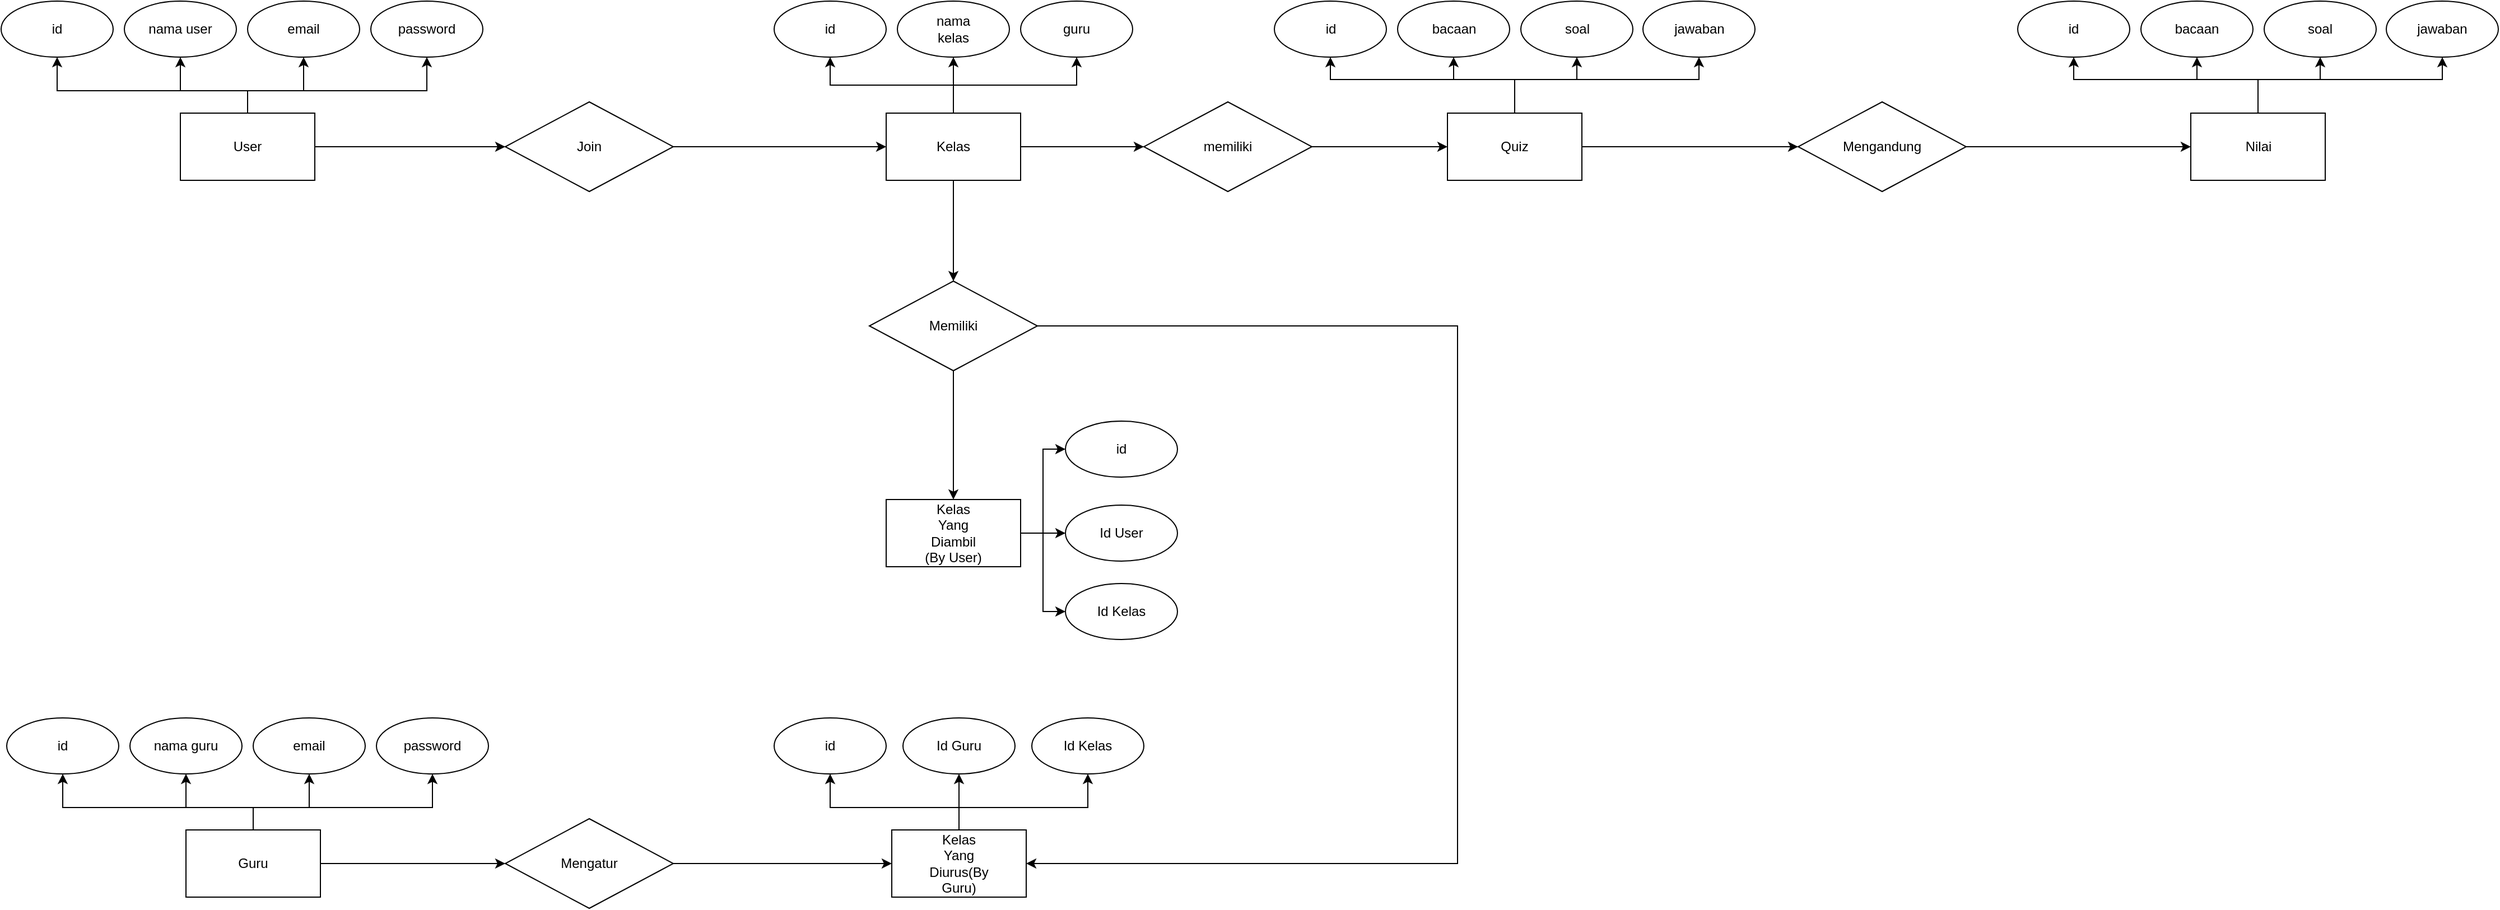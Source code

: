 <mxfile version="20.5.3" type="device"><diagram id="JKbDCPECyZjjtjdl4neM" name="Halaman-1"><mxGraphModel dx="2103" dy="1028" grid="1" gridSize="10" guides="1" tooltips="1" connect="1" arrows="1" fold="1" page="1" pageScale="1" pageWidth="827" pageHeight="1169" math="0" shadow="0"><root><mxCell id="0"/><mxCell id="1" parent="0"/><mxCell id="FK8o-7ZLP0up05JVtPhL-12" style="edgeStyle=orthogonalEdgeStyle;rounded=0;orthogonalLoop=1;jettySize=auto;html=1;entryX=0.5;entryY=1;entryDx=0;entryDy=0;" edge="1" parent="1" source="FK8o-7ZLP0up05JVtPhL-2" target="FK8o-7ZLP0up05JVtPhL-4"><mxGeometry relative="1" as="geometry"><Array as="points"><mxPoint x="270" y="110"/><mxPoint x="100" y="110"/></Array></mxGeometry></mxCell><mxCell id="FK8o-7ZLP0up05JVtPhL-13" style="edgeStyle=orthogonalEdgeStyle;rounded=0;orthogonalLoop=1;jettySize=auto;html=1;entryX=0.5;entryY=1;entryDx=0;entryDy=0;" edge="1" parent="1" source="FK8o-7ZLP0up05JVtPhL-2" target="FK8o-7ZLP0up05JVtPhL-6"><mxGeometry relative="1" as="geometry"><Array as="points"><mxPoint x="270" y="110"/><mxPoint x="210" y="110"/></Array></mxGeometry></mxCell><mxCell id="FK8o-7ZLP0up05JVtPhL-14" style="edgeStyle=orthogonalEdgeStyle;rounded=0;orthogonalLoop=1;jettySize=auto;html=1;entryX=0.5;entryY=1;entryDx=0;entryDy=0;" edge="1" parent="1" source="FK8o-7ZLP0up05JVtPhL-2" target="FK8o-7ZLP0up05JVtPhL-10"><mxGeometry relative="1" as="geometry"><Array as="points"><mxPoint x="270" y="110"/><mxPoint x="430" y="110"/></Array></mxGeometry></mxCell><mxCell id="FK8o-7ZLP0up05JVtPhL-15" style="edgeStyle=orthogonalEdgeStyle;rounded=0;orthogonalLoop=1;jettySize=auto;html=1;entryX=0.5;entryY=1;entryDx=0;entryDy=0;" edge="1" parent="1" source="FK8o-7ZLP0up05JVtPhL-2" target="FK8o-7ZLP0up05JVtPhL-8"><mxGeometry relative="1" as="geometry"><Array as="points"><mxPoint x="270" y="110"/><mxPoint x="320" y="110"/></Array></mxGeometry></mxCell><mxCell id="FK8o-7ZLP0up05JVtPhL-34" style="edgeStyle=orthogonalEdgeStyle;rounded=0;orthogonalLoop=1;jettySize=auto;html=1;entryX=0;entryY=0.5;entryDx=0;entryDy=0;" edge="1" parent="1" source="FK8o-7ZLP0up05JVtPhL-2" target="FK8o-7ZLP0up05JVtPhL-33"><mxGeometry relative="1" as="geometry"/></mxCell><mxCell id="FK8o-7ZLP0up05JVtPhL-2" value="" style="rounded=0;whiteSpace=wrap;html=1;" vertex="1" parent="1"><mxGeometry x="210" y="130" width="120" height="60" as="geometry"/></mxCell><mxCell id="FK8o-7ZLP0up05JVtPhL-3" value="User" style="text;html=1;strokeColor=none;fillColor=none;align=center;verticalAlign=middle;whiteSpace=wrap;rounded=0;" vertex="1" parent="1"><mxGeometry x="240" y="145" width="60" height="30" as="geometry"/></mxCell><mxCell id="FK8o-7ZLP0up05JVtPhL-4" value="" style="ellipse;whiteSpace=wrap;html=1;" vertex="1" parent="1"><mxGeometry x="50" y="30" width="100" height="50" as="geometry"/></mxCell><mxCell id="FK8o-7ZLP0up05JVtPhL-5" value="id" style="text;html=1;strokeColor=none;fillColor=none;align=center;verticalAlign=middle;whiteSpace=wrap;rounded=0;" vertex="1" parent="1"><mxGeometry x="70" y="40" width="60" height="30" as="geometry"/></mxCell><mxCell id="FK8o-7ZLP0up05JVtPhL-6" value="" style="ellipse;whiteSpace=wrap;html=1;" vertex="1" parent="1"><mxGeometry x="160" y="30" width="100" height="50" as="geometry"/></mxCell><mxCell id="FK8o-7ZLP0up05JVtPhL-7" value="nama user" style="text;html=1;strokeColor=none;fillColor=none;align=center;verticalAlign=middle;whiteSpace=wrap;rounded=0;" vertex="1" parent="1"><mxGeometry x="180" y="40" width="60" height="30" as="geometry"/></mxCell><mxCell id="FK8o-7ZLP0up05JVtPhL-8" value="" style="ellipse;whiteSpace=wrap;html=1;" vertex="1" parent="1"><mxGeometry x="270" y="30" width="100" height="50" as="geometry"/></mxCell><mxCell id="FK8o-7ZLP0up05JVtPhL-9" value="email" style="text;html=1;strokeColor=none;fillColor=none;align=center;verticalAlign=middle;whiteSpace=wrap;rounded=0;" vertex="1" parent="1"><mxGeometry x="290" y="40" width="60" height="30" as="geometry"/></mxCell><mxCell id="FK8o-7ZLP0up05JVtPhL-10" value="" style="ellipse;whiteSpace=wrap;html=1;" vertex="1" parent="1"><mxGeometry x="380" y="30" width="100" height="50" as="geometry"/></mxCell><mxCell id="FK8o-7ZLP0up05JVtPhL-11" value="password" style="text;html=1;strokeColor=none;fillColor=none;align=center;verticalAlign=middle;whiteSpace=wrap;rounded=0;" vertex="1" parent="1"><mxGeometry x="400" y="40" width="60" height="30" as="geometry"/></mxCell><mxCell id="FK8o-7ZLP0up05JVtPhL-30" style="edgeStyle=orthogonalEdgeStyle;rounded=0;orthogonalLoop=1;jettySize=auto;html=1;entryX=0.5;entryY=1;entryDx=0;entryDy=0;" edge="1" parent="1" source="FK8o-7ZLP0up05JVtPhL-20" target="FK8o-7ZLP0up05JVtPhL-22"><mxGeometry relative="1" as="geometry"/></mxCell><mxCell id="FK8o-7ZLP0up05JVtPhL-31" style="edgeStyle=orthogonalEdgeStyle;rounded=0;orthogonalLoop=1;jettySize=auto;html=1;entryX=0.5;entryY=1;entryDx=0;entryDy=0;" edge="1" parent="1" source="FK8o-7ZLP0up05JVtPhL-20" target="FK8o-7ZLP0up05JVtPhL-26"><mxGeometry relative="1" as="geometry"/></mxCell><mxCell id="FK8o-7ZLP0up05JVtPhL-32" style="edgeStyle=orthogonalEdgeStyle;rounded=0;orthogonalLoop=1;jettySize=auto;html=1;entryX=0.5;entryY=1;entryDx=0;entryDy=0;" edge="1" parent="1" source="FK8o-7ZLP0up05JVtPhL-20" target="FK8o-7ZLP0up05JVtPhL-24"><mxGeometry relative="1" as="geometry"/></mxCell><mxCell id="FK8o-7ZLP0up05JVtPhL-50" style="edgeStyle=orthogonalEdgeStyle;rounded=0;orthogonalLoop=1;jettySize=auto;html=1;entryX=0;entryY=0.5;entryDx=0;entryDy=0;" edge="1" parent="1" source="FK8o-7ZLP0up05JVtPhL-20" target="FK8o-7ZLP0up05JVtPhL-48"><mxGeometry relative="1" as="geometry"/></mxCell><mxCell id="FK8o-7ZLP0up05JVtPhL-131" style="edgeStyle=orthogonalEdgeStyle;rounded=0;orthogonalLoop=1;jettySize=auto;html=1;entryX=0.5;entryY=0;entryDx=0;entryDy=0;" edge="1" parent="1" source="FK8o-7ZLP0up05JVtPhL-20" target="FK8o-7ZLP0up05JVtPhL-129"><mxGeometry relative="1" as="geometry"/></mxCell><mxCell id="FK8o-7ZLP0up05JVtPhL-20" value="" style="rounded=0;whiteSpace=wrap;html=1;" vertex="1" parent="1"><mxGeometry x="840" y="130" width="120" height="60" as="geometry"/></mxCell><mxCell id="FK8o-7ZLP0up05JVtPhL-21" value="Kelas" style="text;html=1;strokeColor=none;fillColor=none;align=center;verticalAlign=middle;whiteSpace=wrap;rounded=0;" vertex="1" parent="1"><mxGeometry x="870" y="145" width="60" height="30" as="geometry"/></mxCell><mxCell id="FK8o-7ZLP0up05JVtPhL-22" value="" style="ellipse;whiteSpace=wrap;html=1;" vertex="1" parent="1"><mxGeometry x="740" y="30" width="100" height="50" as="geometry"/></mxCell><mxCell id="FK8o-7ZLP0up05JVtPhL-23" value="id" style="text;html=1;strokeColor=none;fillColor=none;align=center;verticalAlign=middle;whiteSpace=wrap;rounded=0;" vertex="1" parent="1"><mxGeometry x="760" y="40" width="60" height="30" as="geometry"/></mxCell><mxCell id="FK8o-7ZLP0up05JVtPhL-24" value="" style="ellipse;whiteSpace=wrap;html=1;" vertex="1" parent="1"><mxGeometry x="850" y="30" width="100" height="50" as="geometry"/></mxCell><mxCell id="FK8o-7ZLP0up05JVtPhL-25" value="nama kelas" style="text;html=1;strokeColor=none;fillColor=none;align=center;verticalAlign=middle;whiteSpace=wrap;rounded=0;" vertex="1" parent="1"><mxGeometry x="870" y="40" width="60" height="30" as="geometry"/></mxCell><mxCell id="FK8o-7ZLP0up05JVtPhL-26" value="" style="ellipse;whiteSpace=wrap;html=1;" vertex="1" parent="1"><mxGeometry x="960" y="30" width="100" height="50" as="geometry"/></mxCell><mxCell id="FK8o-7ZLP0up05JVtPhL-27" value="guru" style="text;html=1;strokeColor=none;fillColor=none;align=center;verticalAlign=middle;whiteSpace=wrap;rounded=0;" vertex="1" parent="1"><mxGeometry x="980" y="40" width="60" height="30" as="geometry"/></mxCell><mxCell id="FK8o-7ZLP0up05JVtPhL-35" style="edgeStyle=orthogonalEdgeStyle;rounded=0;orthogonalLoop=1;jettySize=auto;html=1;entryX=0;entryY=0.5;entryDx=0;entryDy=0;" edge="1" parent="1" source="FK8o-7ZLP0up05JVtPhL-33" target="FK8o-7ZLP0up05JVtPhL-20"><mxGeometry relative="1" as="geometry"/></mxCell><mxCell id="FK8o-7ZLP0up05JVtPhL-33" value="" style="rhombus;whiteSpace=wrap;html=1;" vertex="1" parent="1"><mxGeometry x="500" y="120" width="150" height="80" as="geometry"/></mxCell><mxCell id="FK8o-7ZLP0up05JVtPhL-36" value="Join" style="text;html=1;strokeColor=none;fillColor=none;align=center;verticalAlign=middle;whiteSpace=wrap;rounded=0;" vertex="1" parent="1"><mxGeometry x="545" y="145" width="60" height="30" as="geometry"/></mxCell><mxCell id="FK8o-7ZLP0up05JVtPhL-56" style="edgeStyle=orthogonalEdgeStyle;rounded=0;orthogonalLoop=1;jettySize=auto;html=1;entryX=0.5;entryY=1;entryDx=0;entryDy=0;" edge="1" parent="1" source="FK8o-7ZLP0up05JVtPhL-40" target="FK8o-7ZLP0up05JVtPhL-42"><mxGeometry relative="1" as="geometry"><Array as="points"><mxPoint x="1401" y="100"/><mxPoint x="1237" y="100"/></Array></mxGeometry></mxCell><mxCell id="FK8o-7ZLP0up05JVtPhL-57" style="edgeStyle=orthogonalEdgeStyle;rounded=0;orthogonalLoop=1;jettySize=auto;html=1;entryX=0.5;entryY=1;entryDx=0;entryDy=0;" edge="1" parent="1" source="FK8o-7ZLP0up05JVtPhL-40" target="FK8o-7ZLP0up05JVtPhL-52"><mxGeometry relative="1" as="geometry"><Array as="points"><mxPoint x="1401" y="100"/><mxPoint x="1565" y="100"/></Array></mxGeometry></mxCell><mxCell id="FK8o-7ZLP0up05JVtPhL-58" style="edgeStyle=orthogonalEdgeStyle;rounded=0;orthogonalLoop=1;jettySize=auto;html=1;entryX=0.5;entryY=1;entryDx=0;entryDy=0;" edge="1" parent="1" source="FK8o-7ZLP0up05JVtPhL-40" target="FK8o-7ZLP0up05JVtPhL-44"><mxGeometry relative="1" as="geometry"><Array as="points"><mxPoint x="1401" y="100"/><mxPoint x="1347" y="100"/></Array></mxGeometry></mxCell><mxCell id="FK8o-7ZLP0up05JVtPhL-59" style="edgeStyle=orthogonalEdgeStyle;rounded=0;orthogonalLoop=1;jettySize=auto;html=1;entryX=0.5;entryY=1;entryDx=0;entryDy=0;" edge="1" parent="1" source="FK8o-7ZLP0up05JVtPhL-40" target="FK8o-7ZLP0up05JVtPhL-46"><mxGeometry relative="1" as="geometry"><Array as="points"><mxPoint x="1401" y="100"/><mxPoint x="1457" y="100"/></Array></mxGeometry></mxCell><mxCell id="FK8o-7ZLP0up05JVtPhL-89" style="edgeStyle=orthogonalEdgeStyle;rounded=0;orthogonalLoop=1;jettySize=auto;html=1;entryX=0;entryY=0.5;entryDx=0;entryDy=0;" edge="1" parent="1" source="FK8o-7ZLP0up05JVtPhL-40" target="FK8o-7ZLP0up05JVtPhL-83"><mxGeometry relative="1" as="geometry"/></mxCell><mxCell id="FK8o-7ZLP0up05JVtPhL-40" value="" style="rounded=0;whiteSpace=wrap;html=1;" vertex="1" parent="1"><mxGeometry x="1341" y="130" width="120" height="60" as="geometry"/></mxCell><mxCell id="FK8o-7ZLP0up05JVtPhL-41" value="Quiz" style="text;html=1;strokeColor=none;fillColor=none;align=center;verticalAlign=middle;whiteSpace=wrap;rounded=0;" vertex="1" parent="1"><mxGeometry x="1371" y="145" width="60" height="30" as="geometry"/></mxCell><mxCell id="FK8o-7ZLP0up05JVtPhL-42" value="" style="ellipse;whiteSpace=wrap;html=1;" vertex="1" parent="1"><mxGeometry x="1186.5" y="30" width="100" height="50" as="geometry"/></mxCell><mxCell id="FK8o-7ZLP0up05JVtPhL-43" value="id" style="text;html=1;strokeColor=none;fillColor=none;align=center;verticalAlign=middle;whiteSpace=wrap;rounded=0;" vertex="1" parent="1"><mxGeometry x="1206.5" y="40" width="60" height="30" as="geometry"/></mxCell><mxCell id="FK8o-7ZLP0up05JVtPhL-44" value="" style="ellipse;whiteSpace=wrap;html=1;" vertex="1" parent="1"><mxGeometry x="1296.5" y="30" width="100" height="50" as="geometry"/></mxCell><mxCell id="FK8o-7ZLP0up05JVtPhL-45" value="bacaan" style="text;html=1;strokeColor=none;fillColor=none;align=center;verticalAlign=middle;whiteSpace=wrap;rounded=0;" vertex="1" parent="1"><mxGeometry x="1316.5" y="40" width="60" height="30" as="geometry"/></mxCell><mxCell id="FK8o-7ZLP0up05JVtPhL-46" value="" style="ellipse;whiteSpace=wrap;html=1;" vertex="1" parent="1"><mxGeometry x="1406.5" y="30" width="100" height="50" as="geometry"/></mxCell><mxCell id="FK8o-7ZLP0up05JVtPhL-47" value="soal" style="text;html=1;strokeColor=none;fillColor=none;align=center;verticalAlign=middle;whiteSpace=wrap;rounded=0;" vertex="1" parent="1"><mxGeometry x="1426.5" y="40" width="60" height="30" as="geometry"/></mxCell><mxCell id="FK8o-7ZLP0up05JVtPhL-51" style="edgeStyle=orthogonalEdgeStyle;rounded=0;orthogonalLoop=1;jettySize=auto;html=1;entryX=0;entryY=0.5;entryDx=0;entryDy=0;" edge="1" parent="1" source="FK8o-7ZLP0up05JVtPhL-48" target="FK8o-7ZLP0up05JVtPhL-40"><mxGeometry relative="1" as="geometry"/></mxCell><mxCell id="FK8o-7ZLP0up05JVtPhL-48" value="" style="rhombus;whiteSpace=wrap;html=1;" vertex="1" parent="1"><mxGeometry x="1070" y="120" width="150" height="80" as="geometry"/></mxCell><mxCell id="FK8o-7ZLP0up05JVtPhL-49" value="memiliki" style="text;html=1;strokeColor=none;fillColor=none;align=center;verticalAlign=middle;whiteSpace=wrap;rounded=0;" vertex="1" parent="1"><mxGeometry x="1115" y="145" width="60" height="30" as="geometry"/></mxCell><mxCell id="FK8o-7ZLP0up05JVtPhL-52" value="" style="ellipse;whiteSpace=wrap;html=1;" vertex="1" parent="1"><mxGeometry x="1515.5" y="30" width="100" height="50" as="geometry"/></mxCell><mxCell id="FK8o-7ZLP0up05JVtPhL-53" value="jawaban" style="text;html=1;strokeColor=none;fillColor=none;align=center;verticalAlign=middle;whiteSpace=wrap;rounded=0;" vertex="1" parent="1"><mxGeometry x="1535.5" y="40" width="60" height="30" as="geometry"/></mxCell><mxCell id="FK8o-7ZLP0up05JVtPhL-91" style="edgeStyle=orthogonalEdgeStyle;rounded=0;orthogonalLoop=1;jettySize=auto;html=1;entryX=0.5;entryY=1;entryDx=0;entryDy=0;" edge="1" parent="1" source="FK8o-7ZLP0up05JVtPhL-64" target="FK8o-7ZLP0up05JVtPhL-66"><mxGeometry relative="1" as="geometry"><Array as="points"><mxPoint x="2065" y="100"/><mxPoint x="1900" y="100"/></Array></mxGeometry></mxCell><mxCell id="FK8o-7ZLP0up05JVtPhL-92" style="edgeStyle=orthogonalEdgeStyle;rounded=0;orthogonalLoop=1;jettySize=auto;html=1;entryX=0.5;entryY=1;entryDx=0;entryDy=0;" edge="1" parent="1" source="FK8o-7ZLP0up05JVtPhL-64" target="FK8o-7ZLP0up05JVtPhL-73"><mxGeometry relative="1" as="geometry"><Array as="points"><mxPoint x="2065" y="100"/><mxPoint x="2229" y="100"/></Array></mxGeometry></mxCell><mxCell id="FK8o-7ZLP0up05JVtPhL-93" style="edgeStyle=orthogonalEdgeStyle;rounded=0;orthogonalLoop=1;jettySize=auto;html=1;entryX=0.5;entryY=1;entryDx=0;entryDy=0;" edge="1" parent="1" source="FK8o-7ZLP0up05JVtPhL-64" target="FK8o-7ZLP0up05JVtPhL-68"><mxGeometry relative="1" as="geometry"><Array as="points"><mxPoint x="2065" y="100"/><mxPoint x="2010" y="100"/></Array></mxGeometry></mxCell><mxCell id="FK8o-7ZLP0up05JVtPhL-94" style="edgeStyle=orthogonalEdgeStyle;rounded=0;orthogonalLoop=1;jettySize=auto;html=1;entryX=0.5;entryY=1;entryDx=0;entryDy=0;" edge="1" parent="1" source="FK8o-7ZLP0up05JVtPhL-64" target="FK8o-7ZLP0up05JVtPhL-70"><mxGeometry relative="1" as="geometry"><Array as="points"><mxPoint x="2065" y="100"/><mxPoint x="2120" y="100"/></Array></mxGeometry></mxCell><mxCell id="FK8o-7ZLP0up05JVtPhL-64" value="" style="rounded=0;whiteSpace=wrap;html=1;" vertex="1" parent="1"><mxGeometry x="2004.5" y="130" width="120" height="60" as="geometry"/></mxCell><mxCell id="FK8o-7ZLP0up05JVtPhL-65" value="Nilai" style="text;html=1;strokeColor=none;fillColor=none;align=center;verticalAlign=middle;whiteSpace=wrap;rounded=0;" vertex="1" parent="1"><mxGeometry x="2034.5" y="145" width="60" height="30" as="geometry"/></mxCell><mxCell id="FK8o-7ZLP0up05JVtPhL-66" value="" style="ellipse;whiteSpace=wrap;html=1;" vertex="1" parent="1"><mxGeometry x="1850" y="30" width="100" height="50" as="geometry"/></mxCell><mxCell id="FK8o-7ZLP0up05JVtPhL-67" value="id" style="text;html=1;strokeColor=none;fillColor=none;align=center;verticalAlign=middle;whiteSpace=wrap;rounded=0;" vertex="1" parent="1"><mxGeometry x="1870" y="40" width="60" height="30" as="geometry"/></mxCell><mxCell id="FK8o-7ZLP0up05JVtPhL-68" value="" style="ellipse;whiteSpace=wrap;html=1;" vertex="1" parent="1"><mxGeometry x="1960" y="30" width="100" height="50" as="geometry"/></mxCell><mxCell id="FK8o-7ZLP0up05JVtPhL-69" value="bacaan" style="text;html=1;strokeColor=none;fillColor=none;align=center;verticalAlign=middle;whiteSpace=wrap;rounded=0;" vertex="1" parent="1"><mxGeometry x="1980" y="40" width="60" height="30" as="geometry"/></mxCell><mxCell id="FK8o-7ZLP0up05JVtPhL-70" value="" style="ellipse;whiteSpace=wrap;html=1;" vertex="1" parent="1"><mxGeometry x="2070" y="30" width="100" height="50" as="geometry"/></mxCell><mxCell id="FK8o-7ZLP0up05JVtPhL-71" value="soal" style="text;html=1;strokeColor=none;fillColor=none;align=center;verticalAlign=middle;whiteSpace=wrap;rounded=0;" vertex="1" parent="1"><mxGeometry x="2090" y="40" width="60" height="30" as="geometry"/></mxCell><mxCell id="FK8o-7ZLP0up05JVtPhL-73" value="" style="ellipse;whiteSpace=wrap;html=1;" vertex="1" parent="1"><mxGeometry x="2179" y="30" width="100" height="50" as="geometry"/></mxCell><mxCell id="FK8o-7ZLP0up05JVtPhL-74" value="jawaban" style="text;html=1;strokeColor=none;fillColor=none;align=center;verticalAlign=middle;whiteSpace=wrap;rounded=0;" vertex="1" parent="1"><mxGeometry x="2199" y="40" width="60" height="30" as="geometry"/></mxCell><mxCell id="FK8o-7ZLP0up05JVtPhL-90" style="edgeStyle=orthogonalEdgeStyle;rounded=0;orthogonalLoop=1;jettySize=auto;html=1;entryX=0;entryY=0.5;entryDx=0;entryDy=0;" edge="1" parent="1" source="FK8o-7ZLP0up05JVtPhL-83" target="FK8o-7ZLP0up05JVtPhL-64"><mxGeometry relative="1" as="geometry"/></mxCell><mxCell id="FK8o-7ZLP0up05JVtPhL-83" value="" style="rhombus;whiteSpace=wrap;html=1;" vertex="1" parent="1"><mxGeometry x="1654" y="120" width="150" height="80" as="geometry"/></mxCell><mxCell id="FK8o-7ZLP0up05JVtPhL-84" value="Mengandung" style="text;html=1;strokeColor=none;fillColor=none;align=center;verticalAlign=middle;whiteSpace=wrap;rounded=0;" vertex="1" parent="1"><mxGeometry x="1699" y="145" width="60" height="30" as="geometry"/></mxCell><mxCell id="FK8o-7ZLP0up05JVtPhL-95" style="edgeStyle=orthogonalEdgeStyle;rounded=0;orthogonalLoop=1;jettySize=auto;html=1;entryX=0.5;entryY=1;entryDx=0;entryDy=0;" edge="1" parent="1" source="FK8o-7ZLP0up05JVtPhL-99" target="FK8o-7ZLP0up05JVtPhL-101"><mxGeometry relative="1" as="geometry"><Array as="points"><mxPoint x="275" y="750"/><mxPoint x="105" y="750"/></Array></mxGeometry></mxCell><mxCell id="FK8o-7ZLP0up05JVtPhL-96" style="edgeStyle=orthogonalEdgeStyle;rounded=0;orthogonalLoop=1;jettySize=auto;html=1;entryX=0.5;entryY=1;entryDx=0;entryDy=0;" edge="1" parent="1" source="FK8o-7ZLP0up05JVtPhL-99" target="FK8o-7ZLP0up05JVtPhL-103"><mxGeometry relative="1" as="geometry"><Array as="points"><mxPoint x="275" y="750"/><mxPoint x="215" y="750"/></Array></mxGeometry></mxCell><mxCell id="FK8o-7ZLP0up05JVtPhL-97" style="edgeStyle=orthogonalEdgeStyle;rounded=0;orthogonalLoop=1;jettySize=auto;html=1;entryX=0.5;entryY=1;entryDx=0;entryDy=0;" edge="1" parent="1" source="FK8o-7ZLP0up05JVtPhL-99" target="FK8o-7ZLP0up05JVtPhL-107"><mxGeometry relative="1" as="geometry"><Array as="points"><mxPoint x="275" y="750"/><mxPoint x="435" y="750"/></Array></mxGeometry></mxCell><mxCell id="FK8o-7ZLP0up05JVtPhL-98" style="edgeStyle=orthogonalEdgeStyle;rounded=0;orthogonalLoop=1;jettySize=auto;html=1;entryX=0.5;entryY=1;entryDx=0;entryDy=0;" edge="1" parent="1" source="FK8o-7ZLP0up05JVtPhL-99" target="FK8o-7ZLP0up05JVtPhL-105"><mxGeometry relative="1" as="geometry"><Array as="points"><mxPoint x="275" y="750"/><mxPoint x="325" y="750"/></Array></mxGeometry></mxCell><mxCell id="FK8o-7ZLP0up05JVtPhL-154" style="edgeStyle=orthogonalEdgeStyle;rounded=0;orthogonalLoop=1;jettySize=auto;html=1;entryX=0;entryY=0.5;entryDx=0;entryDy=0;" edge="1" parent="1" source="FK8o-7ZLP0up05JVtPhL-99" target="FK8o-7ZLP0up05JVtPhL-152"><mxGeometry relative="1" as="geometry"/></mxCell><mxCell id="FK8o-7ZLP0up05JVtPhL-99" value="" style="rounded=0;whiteSpace=wrap;html=1;" vertex="1" parent="1"><mxGeometry x="215" y="770" width="120" height="60" as="geometry"/></mxCell><mxCell id="FK8o-7ZLP0up05JVtPhL-100" value="Guru" style="text;html=1;strokeColor=none;fillColor=none;align=center;verticalAlign=middle;whiteSpace=wrap;rounded=0;" vertex="1" parent="1"><mxGeometry x="245" y="785" width="60" height="30" as="geometry"/></mxCell><mxCell id="FK8o-7ZLP0up05JVtPhL-101" value="" style="ellipse;whiteSpace=wrap;html=1;" vertex="1" parent="1"><mxGeometry x="55" y="670" width="100" height="50" as="geometry"/></mxCell><mxCell id="FK8o-7ZLP0up05JVtPhL-102" value="id" style="text;html=1;strokeColor=none;fillColor=none;align=center;verticalAlign=middle;whiteSpace=wrap;rounded=0;" vertex="1" parent="1"><mxGeometry x="75" y="680" width="60" height="30" as="geometry"/></mxCell><mxCell id="FK8o-7ZLP0up05JVtPhL-103" value="" style="ellipse;whiteSpace=wrap;html=1;" vertex="1" parent="1"><mxGeometry x="165" y="670" width="100" height="50" as="geometry"/></mxCell><mxCell id="FK8o-7ZLP0up05JVtPhL-104" value="nama guru" style="text;html=1;strokeColor=none;fillColor=none;align=center;verticalAlign=middle;whiteSpace=wrap;rounded=0;" vertex="1" parent="1"><mxGeometry x="185" y="680" width="60" height="30" as="geometry"/></mxCell><mxCell id="FK8o-7ZLP0up05JVtPhL-105" value="" style="ellipse;whiteSpace=wrap;html=1;" vertex="1" parent="1"><mxGeometry x="275" y="670" width="100" height="50" as="geometry"/></mxCell><mxCell id="FK8o-7ZLP0up05JVtPhL-106" value="email" style="text;html=1;strokeColor=none;fillColor=none;align=center;verticalAlign=middle;whiteSpace=wrap;rounded=0;" vertex="1" parent="1"><mxGeometry x="295" y="680" width="60" height="30" as="geometry"/></mxCell><mxCell id="FK8o-7ZLP0up05JVtPhL-107" value="" style="ellipse;whiteSpace=wrap;html=1;" vertex="1" parent="1"><mxGeometry x="385" y="670" width="100" height="50" as="geometry"/></mxCell><mxCell id="FK8o-7ZLP0up05JVtPhL-108" value="password" style="text;html=1;strokeColor=none;fillColor=none;align=center;verticalAlign=middle;whiteSpace=wrap;rounded=0;" vertex="1" parent="1"><mxGeometry x="405" y="680" width="60" height="30" as="geometry"/></mxCell><mxCell id="FK8o-7ZLP0up05JVtPhL-126" style="edgeStyle=orthogonalEdgeStyle;rounded=0;orthogonalLoop=1;jettySize=auto;html=1;entryX=0;entryY=0.5;entryDx=0;entryDy=0;" edge="1" parent="1" source="FK8o-7ZLP0up05JVtPhL-113" target="FK8o-7ZLP0up05JVtPhL-115"><mxGeometry relative="1" as="geometry"><Array as="points"><mxPoint x="980" y="505"/><mxPoint x="980" y="430"/></Array></mxGeometry></mxCell><mxCell id="FK8o-7ZLP0up05JVtPhL-127" style="edgeStyle=orthogonalEdgeStyle;rounded=0;orthogonalLoop=1;jettySize=auto;html=1;entryX=0;entryY=0.5;entryDx=0;entryDy=0;" edge="1" parent="1" source="FK8o-7ZLP0up05JVtPhL-113" target="FK8o-7ZLP0up05JVtPhL-117"><mxGeometry relative="1" as="geometry"/></mxCell><mxCell id="FK8o-7ZLP0up05JVtPhL-128" style="edgeStyle=orthogonalEdgeStyle;rounded=0;orthogonalLoop=1;jettySize=auto;html=1;entryX=0;entryY=0.5;entryDx=0;entryDy=0;" edge="1" parent="1" source="FK8o-7ZLP0up05JVtPhL-113" target="FK8o-7ZLP0up05JVtPhL-119"><mxGeometry relative="1" as="geometry"><Array as="points"><mxPoint x="980" y="505"/><mxPoint x="980" y="575"/></Array></mxGeometry></mxCell><mxCell id="FK8o-7ZLP0up05JVtPhL-113" value="" style="rounded=0;whiteSpace=wrap;html=1;" vertex="1" parent="1"><mxGeometry x="840" y="475" width="120" height="60" as="geometry"/></mxCell><mxCell id="FK8o-7ZLP0up05JVtPhL-114" value="Kelas Yang Diambil (By User)" style="text;html=1;strokeColor=none;fillColor=none;align=center;verticalAlign=middle;whiteSpace=wrap;rounded=0;" vertex="1" parent="1"><mxGeometry x="870" y="490" width="60" height="30" as="geometry"/></mxCell><mxCell id="FK8o-7ZLP0up05JVtPhL-115" value="" style="ellipse;whiteSpace=wrap;html=1;" vertex="1" parent="1"><mxGeometry x="1000" y="405" width="100" height="50" as="geometry"/></mxCell><mxCell id="FK8o-7ZLP0up05JVtPhL-116" value="id" style="text;html=1;strokeColor=none;fillColor=none;align=center;verticalAlign=middle;whiteSpace=wrap;rounded=0;" vertex="1" parent="1"><mxGeometry x="1020" y="415" width="60" height="30" as="geometry"/></mxCell><mxCell id="FK8o-7ZLP0up05JVtPhL-117" value="" style="ellipse;whiteSpace=wrap;html=1;" vertex="1" parent="1"><mxGeometry x="1000" y="480" width="100" height="50" as="geometry"/></mxCell><mxCell id="FK8o-7ZLP0up05JVtPhL-118" value="Id User" style="text;html=1;strokeColor=none;fillColor=none;align=center;verticalAlign=middle;whiteSpace=wrap;rounded=0;" vertex="1" parent="1"><mxGeometry x="1020" y="490" width="60" height="30" as="geometry"/></mxCell><mxCell id="FK8o-7ZLP0up05JVtPhL-119" value="" style="ellipse;whiteSpace=wrap;html=1;" vertex="1" parent="1"><mxGeometry x="1000" y="550" width="100" height="50" as="geometry"/></mxCell><mxCell id="FK8o-7ZLP0up05JVtPhL-120" value="Id Kelas" style="text;html=1;strokeColor=none;fillColor=none;align=center;verticalAlign=middle;whiteSpace=wrap;rounded=0;" vertex="1" parent="1"><mxGeometry x="1020" y="560" width="60" height="30" as="geometry"/></mxCell><mxCell id="FK8o-7ZLP0up05JVtPhL-132" style="edgeStyle=orthogonalEdgeStyle;rounded=0;orthogonalLoop=1;jettySize=auto;html=1;entryX=0.5;entryY=0;entryDx=0;entryDy=0;" edge="1" parent="1" source="FK8o-7ZLP0up05JVtPhL-129" target="FK8o-7ZLP0up05JVtPhL-113"><mxGeometry relative="1" as="geometry"/></mxCell><mxCell id="FK8o-7ZLP0up05JVtPhL-150" style="edgeStyle=orthogonalEdgeStyle;rounded=0;orthogonalLoop=1;jettySize=auto;html=1;entryX=1;entryY=0.5;entryDx=0;entryDy=0;" edge="1" parent="1" source="FK8o-7ZLP0up05JVtPhL-129" target="FK8o-7ZLP0up05JVtPhL-137"><mxGeometry relative="1" as="geometry"><Array as="points"><mxPoint x="1350" y="320"/><mxPoint x="1350" y="800"/></Array></mxGeometry></mxCell><mxCell id="FK8o-7ZLP0up05JVtPhL-129" value="" style="rhombus;whiteSpace=wrap;html=1;" vertex="1" parent="1"><mxGeometry x="825" y="280" width="150" height="80" as="geometry"/></mxCell><mxCell id="FK8o-7ZLP0up05JVtPhL-130" value="Memiliki" style="text;html=1;strokeColor=none;fillColor=none;align=center;verticalAlign=middle;whiteSpace=wrap;rounded=0;" vertex="1" parent="1"><mxGeometry x="870" y="305" width="60" height="30" as="geometry"/></mxCell><mxCell id="FK8o-7ZLP0up05JVtPhL-147" style="edgeStyle=orthogonalEdgeStyle;rounded=0;orthogonalLoop=1;jettySize=auto;html=1;entryX=0.5;entryY=1;entryDx=0;entryDy=0;" edge="1" parent="1" source="FK8o-7ZLP0up05JVtPhL-137" target="FK8o-7ZLP0up05JVtPhL-139"><mxGeometry relative="1" as="geometry"><Array as="points"><mxPoint x="905" y="750"/><mxPoint x="790" y="750"/></Array></mxGeometry></mxCell><mxCell id="FK8o-7ZLP0up05JVtPhL-148" style="edgeStyle=orthogonalEdgeStyle;rounded=0;orthogonalLoop=1;jettySize=auto;html=1;entryX=0.5;entryY=1;entryDx=0;entryDy=0;" edge="1" parent="1" source="FK8o-7ZLP0up05JVtPhL-137" target="FK8o-7ZLP0up05JVtPhL-141"><mxGeometry relative="1" as="geometry"/></mxCell><mxCell id="FK8o-7ZLP0up05JVtPhL-149" style="edgeStyle=orthogonalEdgeStyle;rounded=0;orthogonalLoop=1;jettySize=auto;html=1;entryX=0.5;entryY=1;entryDx=0;entryDy=0;" edge="1" parent="1" source="FK8o-7ZLP0up05JVtPhL-137" target="FK8o-7ZLP0up05JVtPhL-143"><mxGeometry relative="1" as="geometry"><Array as="points"><mxPoint x="905" y="750"/><mxPoint x="1020" y="750"/></Array></mxGeometry></mxCell><mxCell id="FK8o-7ZLP0up05JVtPhL-137" value="" style="rounded=0;whiteSpace=wrap;html=1;" vertex="1" parent="1"><mxGeometry x="845" y="770" width="120" height="60" as="geometry"/></mxCell><mxCell id="FK8o-7ZLP0up05JVtPhL-138" value="Kelas Yang Diurus(By Guru)" style="text;html=1;strokeColor=none;fillColor=none;align=center;verticalAlign=middle;whiteSpace=wrap;rounded=0;" vertex="1" parent="1"><mxGeometry x="875" y="785" width="60" height="30" as="geometry"/></mxCell><mxCell id="FK8o-7ZLP0up05JVtPhL-139" value="" style="ellipse;whiteSpace=wrap;html=1;" vertex="1" parent="1"><mxGeometry x="740" y="670" width="100" height="50" as="geometry"/></mxCell><mxCell id="FK8o-7ZLP0up05JVtPhL-140" value="id" style="text;html=1;strokeColor=none;fillColor=none;align=center;verticalAlign=middle;whiteSpace=wrap;rounded=0;" vertex="1" parent="1"><mxGeometry x="760" y="680" width="60" height="30" as="geometry"/></mxCell><mxCell id="FK8o-7ZLP0up05JVtPhL-141" value="" style="ellipse;whiteSpace=wrap;html=1;" vertex="1" parent="1"><mxGeometry x="855" y="670" width="100" height="50" as="geometry"/></mxCell><mxCell id="FK8o-7ZLP0up05JVtPhL-142" value="Id Guru" style="text;html=1;strokeColor=none;fillColor=none;align=center;verticalAlign=middle;whiteSpace=wrap;rounded=0;" vertex="1" parent="1"><mxGeometry x="875" y="680" width="60" height="30" as="geometry"/></mxCell><mxCell id="FK8o-7ZLP0up05JVtPhL-143" value="" style="ellipse;whiteSpace=wrap;html=1;" vertex="1" parent="1"><mxGeometry x="970" y="670" width="100" height="50" as="geometry"/></mxCell><mxCell id="FK8o-7ZLP0up05JVtPhL-144" value="Id Kelas" style="text;html=1;strokeColor=none;fillColor=none;align=center;verticalAlign=middle;whiteSpace=wrap;rounded=0;" vertex="1" parent="1"><mxGeometry x="990" y="680" width="60" height="30" as="geometry"/></mxCell><mxCell id="FK8o-7ZLP0up05JVtPhL-155" style="edgeStyle=orthogonalEdgeStyle;rounded=0;orthogonalLoop=1;jettySize=auto;html=1;entryX=0;entryY=0.5;entryDx=0;entryDy=0;" edge="1" parent="1" source="FK8o-7ZLP0up05JVtPhL-152" target="FK8o-7ZLP0up05JVtPhL-137"><mxGeometry relative="1" as="geometry"/></mxCell><mxCell id="FK8o-7ZLP0up05JVtPhL-152" value="" style="rhombus;whiteSpace=wrap;html=1;" vertex="1" parent="1"><mxGeometry x="500" y="760" width="150" height="80" as="geometry"/></mxCell><mxCell id="FK8o-7ZLP0up05JVtPhL-153" value="Mengatur" style="text;html=1;strokeColor=none;fillColor=none;align=center;verticalAlign=middle;whiteSpace=wrap;rounded=0;" vertex="1" parent="1"><mxGeometry x="545" y="785" width="60" height="30" as="geometry"/></mxCell></root></mxGraphModel></diagram></mxfile>
